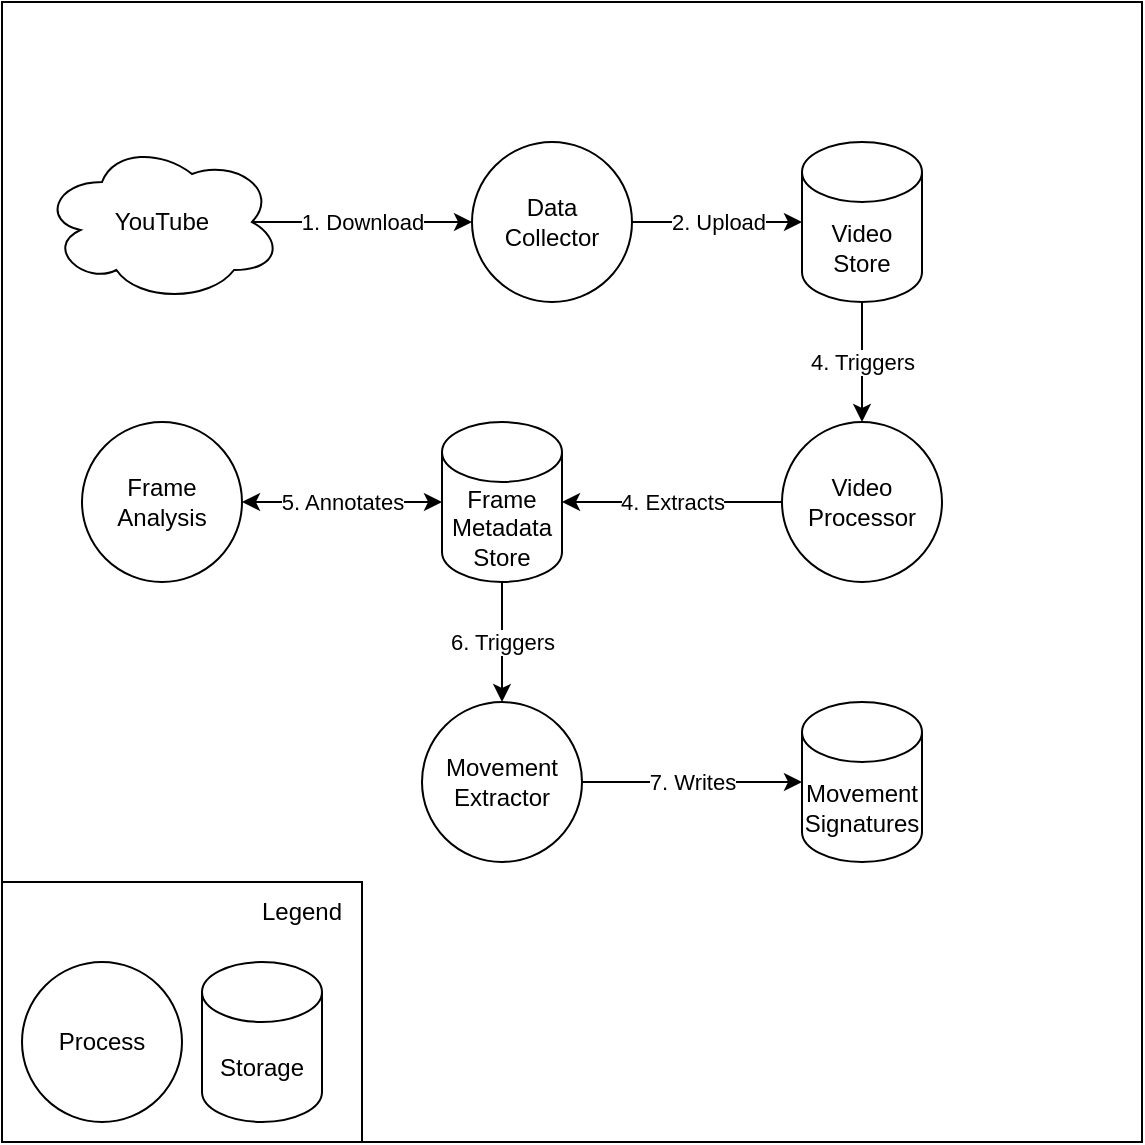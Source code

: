 <mxfile version="20.8.3" type="device" pages="3"><diagram id="xcqaiOv_q7GabPbf4Xqp" name="Abstract"><mxGraphModel dx="1004" dy="778" grid="1" gridSize="10" guides="1" tooltips="1" connect="1" arrows="1" fold="1" page="1" pageScale="1" pageWidth="850" pageHeight="1100" math="0" shadow="0"><root><mxCell id="0"/><mxCell id="1" parent="0"/><mxCell id="PxV4Mm7VZUoWgZYsI1M--1" value="" style="whiteSpace=wrap;html=1;aspect=fixed;" vertex="1" parent="1"><mxGeometry x="110" y="110" width="570" height="570" as="geometry"/></mxCell><mxCell id="PxV4Mm7VZUoWgZYsI1M--25" value="" style="rounded=0;whiteSpace=wrap;html=1;" vertex="1" parent="1"><mxGeometry x="110" y="550" width="180" height="130" as="geometry"/></mxCell><mxCell id="PxV4Mm7VZUoWgZYsI1M--16" value="1. Download" style="edgeStyle=orthogonalEdgeStyle;rounded=0;orthogonalLoop=1;jettySize=auto;html=1;exitX=0.875;exitY=0.5;exitDx=0;exitDy=0;exitPerimeter=0;" edge="1" parent="1" source="PxV4Mm7VZUoWgZYsI1M--2" target="PxV4Mm7VZUoWgZYsI1M--3"><mxGeometry relative="1" as="geometry"/></mxCell><mxCell id="PxV4Mm7VZUoWgZYsI1M--2" value="YouTube" style="ellipse;shape=cloud;whiteSpace=wrap;html=1;" vertex="1" parent="1"><mxGeometry x="130" y="180" width="120" height="80" as="geometry"/></mxCell><mxCell id="PxV4Mm7VZUoWgZYsI1M--9" value="2. Upload" style="edgeStyle=orthogonalEdgeStyle;rounded=0;orthogonalLoop=1;jettySize=auto;html=1;" edge="1" parent="1" source="PxV4Mm7VZUoWgZYsI1M--3" target="PxV4Mm7VZUoWgZYsI1M--8"><mxGeometry relative="1" as="geometry"/></mxCell><mxCell id="PxV4Mm7VZUoWgZYsI1M--3" value="Data &lt;br&gt;Collector" style="ellipse;whiteSpace=wrap;html=1;aspect=fixed;" vertex="1" parent="1"><mxGeometry x="345" y="180" width="80" height="80" as="geometry"/></mxCell><mxCell id="PxV4Mm7VZUoWgZYsI1M--17" value="4. Triggers" style="edgeStyle=orthogonalEdgeStyle;rounded=0;orthogonalLoop=1;jettySize=auto;html=1;exitX=0.5;exitY=1;exitDx=0;exitDy=0;exitPerimeter=0;" edge="1" parent="1" source="PxV4Mm7VZUoWgZYsI1M--8" target="PxV4Mm7VZUoWgZYsI1M--10"><mxGeometry relative="1" as="geometry"/></mxCell><mxCell id="PxV4Mm7VZUoWgZYsI1M--8" value="Video&lt;br&gt;Store" style="shape=cylinder3;whiteSpace=wrap;html=1;boundedLbl=1;backgroundOutline=1;size=15;" vertex="1" parent="1"><mxGeometry x="510" y="180" width="60" height="80" as="geometry"/></mxCell><mxCell id="PxV4Mm7VZUoWgZYsI1M--13" value="4. Extracts" style="edgeStyle=orthogonalEdgeStyle;rounded=0;orthogonalLoop=1;jettySize=auto;html=1;" edge="1" parent="1" source="PxV4Mm7VZUoWgZYsI1M--10" target="PxV4Mm7VZUoWgZYsI1M--12"><mxGeometry relative="1" as="geometry"/></mxCell><mxCell id="PxV4Mm7VZUoWgZYsI1M--10" value="Video&lt;br&gt;Processor" style="ellipse;whiteSpace=wrap;html=1;aspect=fixed;" vertex="1" parent="1"><mxGeometry x="500" y="320" width="80" height="80" as="geometry"/></mxCell><mxCell id="PxV4Mm7VZUoWgZYsI1M--12" value="Frame&lt;br&gt;Metadata&lt;br&gt;Store" style="shape=cylinder3;whiteSpace=wrap;html=1;boundedLbl=1;backgroundOutline=1;size=15;" vertex="1" parent="1"><mxGeometry x="330" y="320" width="60" height="80" as="geometry"/></mxCell><mxCell id="PxV4Mm7VZUoWgZYsI1M--14" value="Frame&lt;br&gt;Analysis" style="ellipse;whiteSpace=wrap;html=1;aspect=fixed;" vertex="1" parent="1"><mxGeometry x="150" y="320" width="80" height="80" as="geometry"/></mxCell><mxCell id="PxV4Mm7VZUoWgZYsI1M--15" value="5. Annotates" style="endArrow=classic;startArrow=classic;html=1;rounded=0;" edge="1" parent="1" source="PxV4Mm7VZUoWgZYsI1M--14" target="PxV4Mm7VZUoWgZYsI1M--12"><mxGeometry width="50" height="50" relative="1" as="geometry"><mxPoint x="480" y="380" as="sourcePoint"/><mxPoint x="530" y="330" as="targetPoint"/></mxGeometry></mxCell><mxCell id="PxV4Mm7VZUoWgZYsI1M--22" value="7. Writes" style="edgeStyle=orthogonalEdgeStyle;rounded=0;orthogonalLoop=1;jettySize=auto;html=1;exitX=1;exitY=0.5;exitDx=0;exitDy=0;" edge="1" parent="1" source="PxV4Mm7VZUoWgZYsI1M--18" target="PxV4Mm7VZUoWgZYsI1M--21"><mxGeometry relative="1" as="geometry"/></mxCell><mxCell id="PxV4Mm7VZUoWgZYsI1M--18" value="Movement&lt;br&gt;Extractor" style="ellipse;whiteSpace=wrap;html=1;aspect=fixed;" vertex="1" parent="1"><mxGeometry x="320" y="460" width="80" height="80" as="geometry"/></mxCell><mxCell id="PxV4Mm7VZUoWgZYsI1M--19" value="6. Triggers" style="endArrow=classic;html=1;rounded=0;" edge="1" parent="1" source="PxV4Mm7VZUoWgZYsI1M--12" target="PxV4Mm7VZUoWgZYsI1M--18"><mxGeometry width="50" height="50" relative="1" as="geometry"><mxPoint x="480" y="380" as="sourcePoint"/><mxPoint x="530" y="330" as="targetPoint"/></mxGeometry></mxCell><mxCell id="PxV4Mm7VZUoWgZYsI1M--21" value="Movement&lt;br&gt;Signatures" style="shape=cylinder3;whiteSpace=wrap;html=1;boundedLbl=1;backgroundOutline=1;size=15;" vertex="1" parent="1"><mxGeometry x="510" y="460" width="60" height="80" as="geometry"/></mxCell><mxCell id="PxV4Mm7VZUoWgZYsI1M--23" value="Process" style="ellipse;whiteSpace=wrap;html=1;aspect=fixed;" vertex="1" parent="1"><mxGeometry x="120" y="590" width="80" height="80" as="geometry"/></mxCell><mxCell id="PxV4Mm7VZUoWgZYsI1M--24" value="Storage" style="shape=cylinder3;whiteSpace=wrap;html=1;boundedLbl=1;backgroundOutline=1;size=15;" vertex="1" parent="1"><mxGeometry x="210" y="590" width="60" height="80" as="geometry"/></mxCell><mxCell id="PxV4Mm7VZUoWgZYsI1M--26" value="Legend" style="text;html=1;strokeColor=none;fillColor=none;align=center;verticalAlign=middle;whiteSpace=wrap;rounded=0;" vertex="1" parent="1"><mxGeometry x="230" y="550" width="60" height="30" as="geometry"/></mxCell></root></mxGraphModel></diagram><diagram id="9O_W2DGZDRdzarHBPy50" name="Downloader"><mxGraphModel dx="1004" dy="778" grid="1" gridSize="10" guides="1" tooltips="1" connect="1" arrows="1" fold="1" page="1" pageScale="1" pageWidth="850" pageHeight="1100" math="0" shadow="0"><root><mxCell id="0"/><mxCell id="1" parent="0"/><mxCell id="EMLBa3cra7FSfjZWKUrH-2" value="" style="rounded=0;whiteSpace=wrap;html=1;" vertex="1" parent="1"><mxGeometry x="160" y="230" width="410" height="480" as="geometry"/></mxCell><mxCell id="EMLBa3cra7FSfjZWKUrH-1" value="Download&lt;br&gt;Tasks" style="sketch=0;outlineConnect=0;fontColor=#232F3E;gradientColor=none;strokeColor=#ffffff;fillColor=#232F3E;dashed=0;verticalLabelPosition=middle;verticalAlign=bottom;align=center;html=1;whiteSpace=wrap;fontSize=10;fontStyle=1;spacing=3;shape=mxgraph.aws4.productIcon;prIcon=mxgraph.aws4.sqs;" vertex="1" parent="1"><mxGeometry x="190" y="390" width="60" height="90" as="geometry"/></mxCell><mxCell id="EMLBa3cra7FSfjZWKUrH-5" value="Status&lt;br&gt;Table" style="sketch=0;outlineConnect=0;fontColor=#232F3E;gradientColor=none;strokeColor=#ffffff;fillColor=#232F3E;dashed=0;verticalLabelPosition=middle;verticalAlign=bottom;align=center;html=1;whiteSpace=wrap;fontSize=10;fontStyle=1;spacing=3;shape=mxgraph.aws4.productIcon;prIcon=mxgraph.aws4.dynamodb;" vertex="1" parent="1"><mxGeometry x="340" y="250" width="60" height="90" as="geometry"/></mxCell><mxCell id="EMLBa3cra7FSfjZWKUrH-7" value="Download&lt;br&gt;Service" style="sketch=0;outlineConnect=0;fontColor=#232F3E;gradientColor=none;strokeColor=#ffffff;fillColor=#232F3E;dashed=0;verticalLabelPosition=middle;verticalAlign=bottom;align=center;html=1;whiteSpace=wrap;fontSize=10;fontStyle=1;spacing=3;shape=mxgraph.aws4.productIcon;prIcon=mxgraph.aws4.fargate;" vertex="1" parent="1"><mxGeometry x="340" y="390" width="60" height="90" as="geometry"/></mxCell><mxCell id="EMLBa3cra7FSfjZWKUrH-9" value="Video" style="sketch=0;outlineConnect=0;fontColor=#232F3E;gradientColor=none;strokeColor=#ffffff;fillColor=#232F3E;dashed=0;verticalLabelPosition=middle;verticalAlign=bottom;align=center;html=1;whiteSpace=wrap;fontSize=10;fontStyle=1;spacing=3;shape=mxgraph.aws4.productIcon;prIcon=mxgraph.aws4.s3;" vertex="1" parent="1"><mxGeometry x="490" y="390" width="60" height="80" as="geometry"/></mxCell><mxCell id="EMLBa3cra7FSfjZWKUrH-10" value="" style="dashed=0;outlineConnect=0;html=1;align=center;labelPosition=center;verticalLabelPosition=bottom;verticalAlign=top;shape=mxgraph.weblogos.youtube;fillColor=#FF2626;gradientColor=#B5171F" vertex="1" parent="1"><mxGeometry x="333.2" y="540" width="73.6" height="33" as="geometry"/></mxCell><mxCell id="EMLBa3cra7FSfjZWKUrH-11" value="1. Fetch" style="endArrow=classic;startArrow=classic;html=1;rounded=0;" edge="1" parent="1" source="EMLBa3cra7FSfjZWKUrH-1" target="EMLBa3cra7FSfjZWKUrH-7"><mxGeometry width="50" height="50" relative="1" as="geometry"><mxPoint x="400" y="430" as="sourcePoint"/><mxPoint x="450" y="380" as="targetPoint"/></mxGeometry></mxCell><mxCell id="EMLBa3cra7FSfjZWKUrH-12" value="2. Check" style="endArrow=classic;startArrow=classic;html=1;rounded=0;" edge="1" parent="1" source="EMLBa3cra7FSfjZWKUrH-7" target="EMLBa3cra7FSfjZWKUrH-5"><mxGeometry width="50" height="50" relative="1" as="geometry"><mxPoint x="400" y="430" as="sourcePoint"/><mxPoint x="450" y="380" as="targetPoint"/></mxGeometry></mxCell><mxCell id="EMLBa3cra7FSfjZWKUrH-13" value="4. Write" style="endArrow=classic;html=1;rounded=0;" edge="1" parent="1" target="EMLBa3cra7FSfjZWKUrH-9"><mxGeometry width="50" height="50" relative="1" as="geometry"><mxPoint x="400" y="430" as="sourcePoint"/><mxPoint x="450" y="380" as="targetPoint"/></mxGeometry></mxCell><mxCell id="EMLBa3cra7FSfjZWKUrH-14" value="3. Download" style="endArrow=classic;startArrow=classic;html=1;rounded=0;" edge="1" parent="1" source="EMLBa3cra7FSfjZWKUrH-10" target="EMLBa3cra7FSfjZWKUrH-7"><mxGeometry width="50" height="50" relative="1" as="geometry"><mxPoint x="400" y="430" as="sourcePoint"/><mxPoint x="450" y="380" as="targetPoint"/></mxGeometry></mxCell><mxCell id="EMLBa3cra7FSfjZWKUrH-16" value="" style="group" vertex="1" connectable="0" parent="1"><mxGeometry x="160" y="600" width="270" height="110" as="geometry"/></mxCell><mxCell id="EMLBa3cra7FSfjZWKUrH-15" value="" style="rounded=0;whiteSpace=wrap;html=1;" vertex="1" parent="EMLBa3cra7FSfjZWKUrH-16"><mxGeometry width="270" height="110" as="geometry"/></mxCell><mxCell id="EMLBa3cra7FSfjZWKUrH-3" value="Amazon SQS" style="sketch=0;outlineConnect=0;fontColor=#232F3E;gradientColor=none;strokeColor=#ffffff;fillColor=#232F3E;dashed=0;verticalLabelPosition=middle;verticalAlign=bottom;align=center;html=1;whiteSpace=wrap;fontSize=10;fontStyle=1;spacing=3;shape=mxgraph.aws4.productIcon;prIcon=mxgraph.aws4.sqs;" vertex="1" parent="EMLBa3cra7FSfjZWKUrH-16"><mxGeometry x="10" y="20" width="60" height="90" as="geometry"/></mxCell><mxCell id="EMLBa3cra7FSfjZWKUrH-4" value="Amazon DynamoDB" style="sketch=0;outlineConnect=0;fontColor=#232F3E;gradientColor=none;strokeColor=#ffffff;fillColor=#232F3E;dashed=0;verticalLabelPosition=middle;verticalAlign=bottom;align=center;html=1;whiteSpace=wrap;fontSize=10;fontStyle=1;spacing=3;shape=mxgraph.aws4.productIcon;prIcon=mxgraph.aws4.dynamodb;" vertex="1" parent="EMLBa3cra7FSfjZWKUrH-16"><mxGeometry x="70" y="20" width="60" height="90" as="geometry"/></mxCell><mxCell id="EMLBa3cra7FSfjZWKUrH-6" value="AWS Fargate" style="sketch=0;outlineConnect=0;fontColor=#232F3E;gradientColor=none;strokeColor=#ffffff;fillColor=#232F3E;dashed=0;verticalLabelPosition=middle;verticalAlign=bottom;align=center;html=1;whiteSpace=wrap;fontSize=10;fontStyle=1;spacing=3;shape=mxgraph.aws4.productIcon;prIcon=mxgraph.aws4.fargate;" vertex="1" parent="EMLBa3cra7FSfjZWKUrH-16"><mxGeometry x="130" y="20" width="60" height="90" as="geometry"/></mxCell><mxCell id="EMLBa3cra7FSfjZWKUrH-8" value="Amazon S3" style="sketch=0;outlineConnect=0;fontColor=#232F3E;gradientColor=none;strokeColor=#ffffff;fillColor=#232F3E;dashed=0;verticalLabelPosition=middle;verticalAlign=bottom;align=center;html=1;whiteSpace=wrap;fontSize=10;fontStyle=1;spacing=3;shape=mxgraph.aws4.productIcon;prIcon=mxgraph.aws4.s3;" vertex="1" parent="EMLBa3cra7FSfjZWKUrH-16"><mxGeometry x="190" y="20" width="60" height="80" as="geometry"/></mxCell></root></mxGraphModel></diagram><diagram id="4Sk9vjZ7_hyagMwqTjo9" name="VideoProcessor"><mxGraphModel dx="1004" dy="778" grid="1" gridSize="10" guides="1" tooltips="1" connect="1" arrows="1" fold="1" page="1" pageScale="1" pageWidth="850" pageHeight="1100" math="0" shadow="0"><root><mxCell id="0"/><mxCell id="1" parent="0"/><mxCell id="BSZyTe-sO4hIEncHpHOy-1" value="" style="rounded=0;whiteSpace=wrap;html=1;" vertex="1" parent="1"><mxGeometry x="130" y="260" width="370" height="450" as="geometry"/></mxCell><mxCell id="7HpuTt9FZVytOcnu3dCf-1" value="" style="group" vertex="1" connectable="0" parent="1"><mxGeometry x="130" y="600" width="270" height="110" as="geometry"/></mxCell><mxCell id="7HpuTt9FZVytOcnu3dCf-2" value="" style="rounded=0;whiteSpace=wrap;html=1;" vertex="1" parent="7HpuTt9FZVytOcnu3dCf-1"><mxGeometry width="270" height="110" as="geometry"/></mxCell><mxCell id="7HpuTt9FZVytOcnu3dCf-3" value="Amazon SQS" style="sketch=0;outlineConnect=0;fontColor=#232F3E;gradientColor=none;strokeColor=#ffffff;fillColor=#232F3E;dashed=0;verticalLabelPosition=middle;verticalAlign=bottom;align=center;html=1;whiteSpace=wrap;fontSize=10;fontStyle=1;spacing=3;shape=mxgraph.aws4.productIcon;prIcon=mxgraph.aws4.sqs;" vertex="1" parent="7HpuTt9FZVytOcnu3dCf-1"><mxGeometry x="10" y="20" width="60" height="90" as="geometry"/></mxCell><mxCell id="7HpuTt9FZVytOcnu3dCf-4" value="Amazon DynamoDB" style="sketch=0;outlineConnect=0;fontColor=#232F3E;gradientColor=none;strokeColor=#ffffff;fillColor=#232F3E;dashed=0;verticalLabelPosition=middle;verticalAlign=bottom;align=center;html=1;whiteSpace=wrap;fontSize=10;fontStyle=1;spacing=3;shape=mxgraph.aws4.productIcon;prIcon=mxgraph.aws4.dynamodb;" vertex="1" parent="7HpuTt9FZVytOcnu3dCf-1"><mxGeometry x="70" y="20" width="60" height="90" as="geometry"/></mxCell><mxCell id="7HpuTt9FZVytOcnu3dCf-5" value="AWS Fargate" style="sketch=0;outlineConnect=0;fontColor=#232F3E;gradientColor=none;strokeColor=#ffffff;fillColor=#232F3E;dashed=0;verticalLabelPosition=middle;verticalAlign=bottom;align=center;html=1;whiteSpace=wrap;fontSize=10;fontStyle=1;spacing=3;shape=mxgraph.aws4.productIcon;prIcon=mxgraph.aws4.fargate;" vertex="1" parent="7HpuTt9FZVytOcnu3dCf-1"><mxGeometry x="130" y="20" width="60" height="90" as="geometry"/></mxCell><mxCell id="7HpuTt9FZVytOcnu3dCf-6" value="Amazon S3" style="sketch=0;outlineConnect=0;fontColor=#232F3E;gradientColor=none;strokeColor=#ffffff;fillColor=#232F3E;dashed=0;verticalLabelPosition=middle;verticalAlign=bottom;align=center;html=1;whiteSpace=wrap;fontSize=10;fontStyle=1;spacing=3;shape=mxgraph.aws4.productIcon;prIcon=mxgraph.aws4.s3;" vertex="1" parent="7HpuTt9FZVytOcnu3dCf-1"><mxGeometry x="190" y="20" width="60" height="80" as="geometry"/></mxCell><mxCell id="C-FwtGY62rgqWQaDhSNo-1" value="Open Pose&lt;br&gt;Tasks" style="sketch=0;outlineConnect=0;fontColor=#232F3E;gradientColor=none;strokeColor=#ffffff;fillColor=#232F3E;dashed=0;verticalLabelPosition=middle;verticalAlign=bottom;align=center;html=1;whiteSpace=wrap;fontSize=10;fontStyle=1;spacing=3;shape=mxgraph.aws4.productIcon;prIcon=mxgraph.aws4.sqs;" vertex="1" parent="1"><mxGeometry x="140" y="440" width="60" height="90" as="geometry"/></mxCell><mxCell id="C-FwtGY62rgqWQaDhSNo-2" value="Status&lt;br&gt;Table" style="sketch=0;outlineConnect=0;fontColor=#232F3E;gradientColor=none;strokeColor=#ffffff;fillColor=#232F3E;dashed=0;verticalLabelPosition=middle;verticalAlign=bottom;align=center;html=1;whiteSpace=wrap;fontSize=10;fontStyle=1;spacing=3;shape=mxgraph.aws4.productIcon;prIcon=mxgraph.aws4.dynamodb;" vertex="1" parent="1"><mxGeometry x="300" y="280" width="60" height="90" as="geometry"/></mxCell><mxCell id="C-FwtGY62rgqWQaDhSNo-3" value="Video Processor" style="sketch=0;outlineConnect=0;fontColor=#232F3E;gradientColor=none;strokeColor=#ffffff;fillColor=#232F3E;dashed=0;verticalLabelPosition=middle;verticalAlign=bottom;align=center;html=1;whiteSpace=wrap;fontSize=10;fontStyle=1;spacing=3;shape=mxgraph.aws4.productIcon;prIcon=mxgraph.aws4.fargate;" vertex="1" parent="1"><mxGeometry x="300" y="440" width="60" height="90" as="geometry"/></mxCell><mxCell id="C-FwtGY62rgqWQaDhSNo-4" value="Frame Storage" style="sketch=0;outlineConnect=0;fontColor=#232F3E;gradientColor=none;strokeColor=#ffffff;fillColor=#232F3E;dashed=0;verticalLabelPosition=middle;verticalAlign=bottom;align=center;html=1;whiteSpace=wrap;fontSize=10;fontStyle=1;spacing=3;shape=mxgraph.aws4.productIcon;prIcon=mxgraph.aws4.s3;" vertex="1" parent="1"><mxGeometry x="425" y="440" width="60" height="90" as="geometry"/></mxCell><mxCell id="C-FwtGY62rgqWQaDhSNo-5" value="2. Dequeues" style="endArrow=classic;startArrow=classic;html=1;rounded=0;" edge="1" parent="1" source="C-FwtGY62rgqWQaDhSNo-1" target="C-FwtGY62rgqWQaDhSNo-3"><mxGeometry width="50" height="50" relative="1" as="geometry"><mxPoint x="400" y="590" as="sourcePoint"/><mxPoint x="450" y="540" as="targetPoint"/></mxGeometry></mxCell><mxCell id="C-FwtGY62rgqWQaDhSNo-6" value="Video&lt;br&gt;Storage" style="sketch=0;outlineConnect=0;fontColor=#232F3E;gradientColor=none;strokeColor=#ffffff;fillColor=#232F3E;dashed=0;verticalLabelPosition=middle;verticalAlign=bottom;align=center;html=1;whiteSpace=wrap;fontSize=10;fontStyle=1;spacing=3;shape=mxgraph.aws4.productIcon;prIcon=mxgraph.aws4.s3;" vertex="1" parent="1"><mxGeometry x="140" y="280" width="60" height="90" as="geometry"/></mxCell><mxCell id="C-FwtGY62rgqWQaDhSNo-7" value="1. Notifies" style="endArrow=classic;html=1;rounded=0;" edge="1" parent="1" source="C-FwtGY62rgqWQaDhSNo-6" target="C-FwtGY62rgqWQaDhSNo-1"><mxGeometry width="50" height="50" relative="1" as="geometry"><mxPoint x="400" y="590" as="sourcePoint"/><mxPoint x="450" y="540" as="targetPoint"/></mxGeometry></mxCell><mxCell id="C-FwtGY62rgqWQaDhSNo-8" value="3. Checks" style="endArrow=classic;startArrow=classic;html=1;rounded=0;" edge="1" parent="1" source="C-FwtGY62rgqWQaDhSNo-3" target="C-FwtGY62rgqWQaDhSNo-2"><mxGeometry width="50" height="50" relative="1" as="geometry"><mxPoint x="400" y="590" as="sourcePoint"/><mxPoint x="450" y="540" as="targetPoint"/></mxGeometry></mxCell><mxCell id="C-FwtGY62rgqWQaDhSNo-9" value="" style="endArrow=classic;html=1;rounded=0;" edge="1" parent="1" source="C-FwtGY62rgqWQaDhSNo-3" target="C-FwtGY62rgqWQaDhSNo-4"><mxGeometry width="50" height="50" relative="1" as="geometry"><mxPoint x="400" y="590" as="sourcePoint"/><mxPoint x="450" y="540" as="targetPoint"/></mxGeometry></mxCell></root></mxGraphModel></diagram></mxfile>